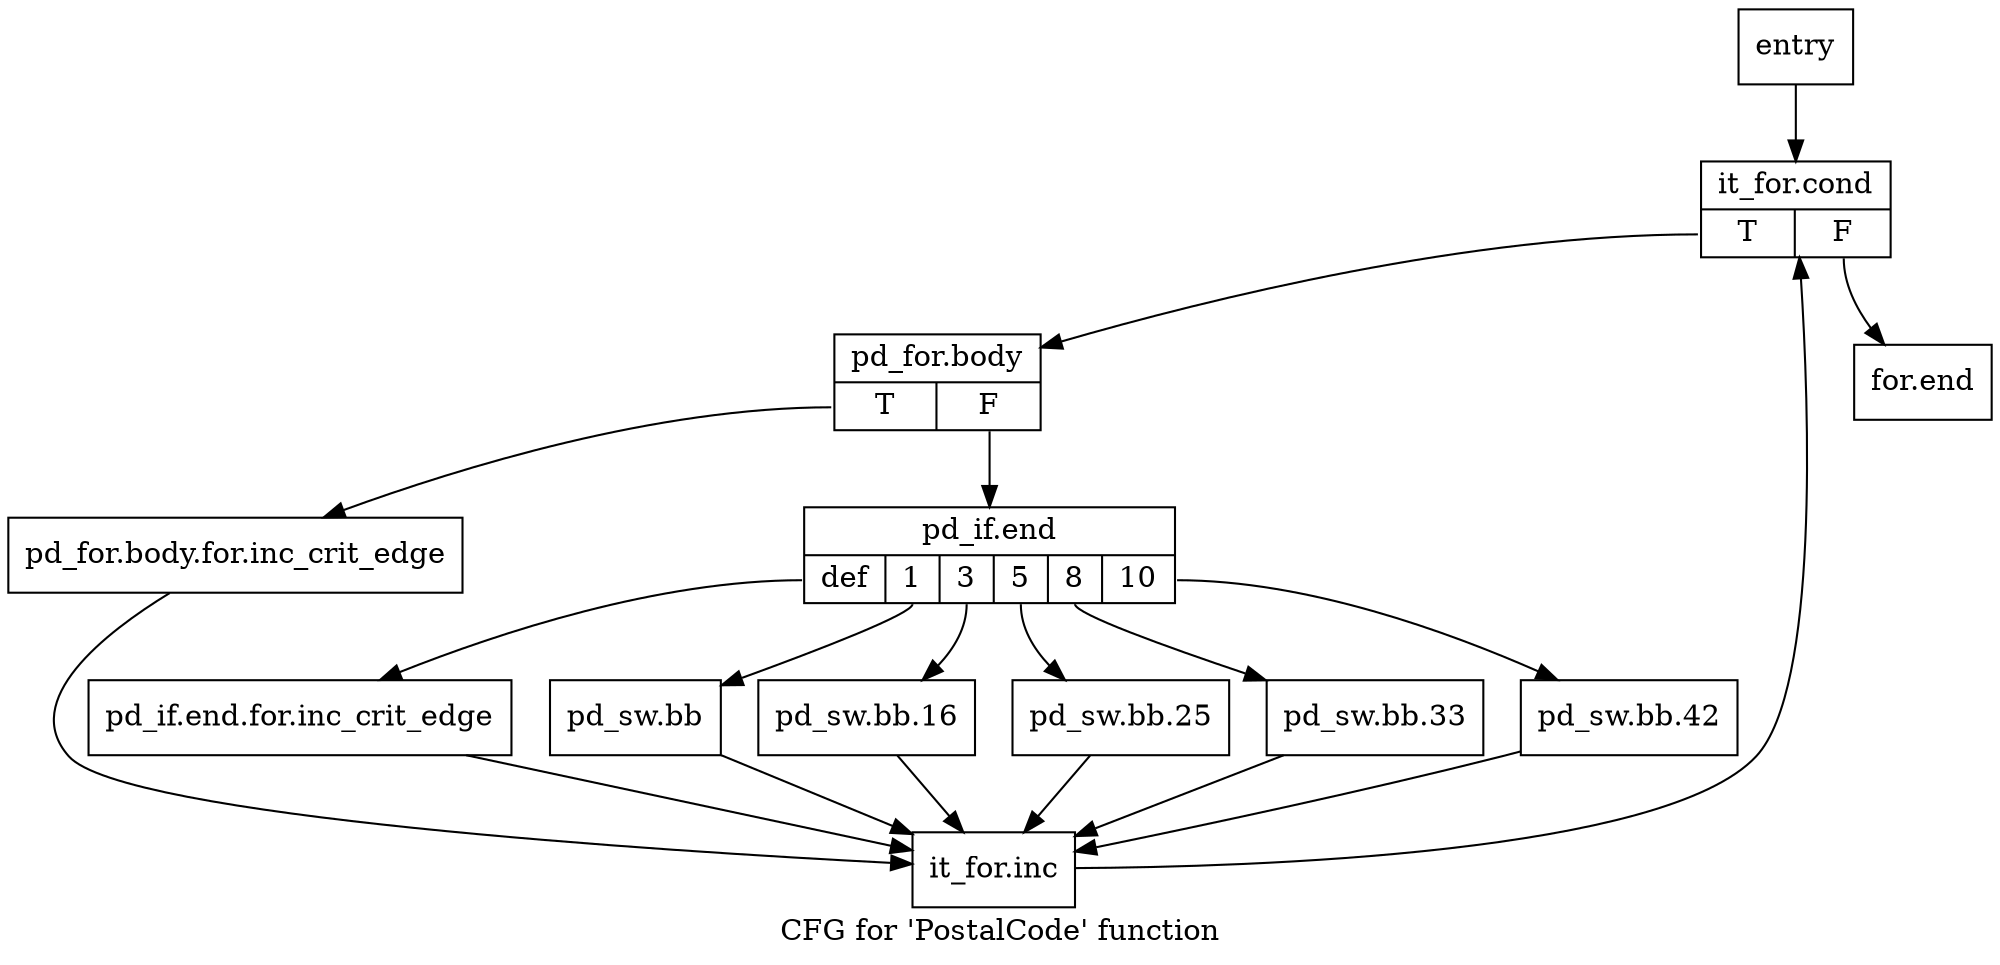 digraph "CFG for 'PostalCode' function" {
	label="CFG for 'PostalCode' function";

	Node0x2b13540 [shape=record,label="{entry}"];
	Node0x2b13540 -> Node0x2b13590;
	Node0x2b13590 [shape=record,label="{it_for.cond|{<s0>T|<s1>F}}"];
	Node0x2b13590:s0 -> Node0x2b135e0;
	Node0x2b13590:s1 -> Node0x2b17c00;
	Node0x2b135e0 [shape=record,label="{pd_for.body|{<s0>T|<s1>F}}"];
	Node0x2b135e0:s0 -> Node0x2af51b0;
	Node0x2b135e0:s1 -> Node0x2af5200;
	Node0x2af51b0 [shape=record,label="{pd_for.body.for.inc_crit_edge}"];
	Node0x2af51b0 -> Node0x2b17bb0;
	Node0x2af5200 [shape=record,label="{pd_if.end|{<s0>def|<s1>1|<s2>3|<s3>5|<s4>8|<s5>10}}"];
	Node0x2af5200:s0 -> Node0x2af5250;
	Node0x2af5200:s1 -> Node0x2af52a0;
	Node0x2af5200:s2 -> Node0x2af52f0;
	Node0x2af5200:s3 -> Node0x2af5340;
	Node0x2af5200:s4 -> Node0x2b17b10;
	Node0x2af5200:s5 -> Node0x2b17b60;
	Node0x2af5250 [shape=record,label="{pd_if.end.for.inc_crit_edge}"];
	Node0x2af5250 -> Node0x2b17bb0;
	Node0x2af52a0 [shape=record,label="{pd_sw.bb}"];
	Node0x2af52a0 -> Node0x2b17bb0;
	Node0x2af52f0 [shape=record,label="{pd_sw.bb.16}"];
	Node0x2af52f0 -> Node0x2b17bb0;
	Node0x2af5340 [shape=record,label="{pd_sw.bb.25}"];
	Node0x2af5340 -> Node0x2b17bb0;
	Node0x2b17b10 [shape=record,label="{pd_sw.bb.33}"];
	Node0x2b17b10 -> Node0x2b17bb0;
	Node0x2b17b60 [shape=record,label="{pd_sw.bb.42}"];
	Node0x2b17b60 -> Node0x2b17bb0;
	Node0x2b17bb0 [shape=record,label="{it_for.inc}"];
	Node0x2b17bb0 -> Node0x2b13590;
	Node0x2b17c00 [shape=record,label="{for.end}"];
}
